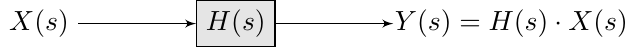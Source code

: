 \documentclass{standalone}
\usepackage{tikz}
\usetikzlibrary{calc}
\usetikzlibrary{positioning}
\usetikzlibrary{shapes,arrows,decorations.pathreplacing,decorations.markings}
\tikzstyle{block} = [draw, fill=gray!20, rectangle]
\tikzstyle{sum} = [draw, fill=gray!20, circle, node distance=1cm]
\tikzstyle{input} = [coordinate]
\tikzstyle{output} = [coordinate]
\tikzstyle{pinstyle} = [pin edge={to-,thin,black}]
\usepackage{pgfplots}
 \pgfplotsset{compat=1.13}
 \usepackage{transparent}

\begin{document}
\begin{tikzpicture}[auto, node distance=2cm,>=latex',scale=1, every node/.style={transform shape}]
    \node [input, name=input] {};
    \node [block, right of=input] (system) {$H(s)$};
    \node [output, right of=system] (output) {};

    \draw [draw,->] (input) --(system);
    \draw [->] (system) -- (output);

    \node at(-0.5,0) {$X(s)$};
    \node at(5.5,0) {$Y(s)= H(s)\cdot X(s)$};
\end{tikzpicture}
\end{document}
